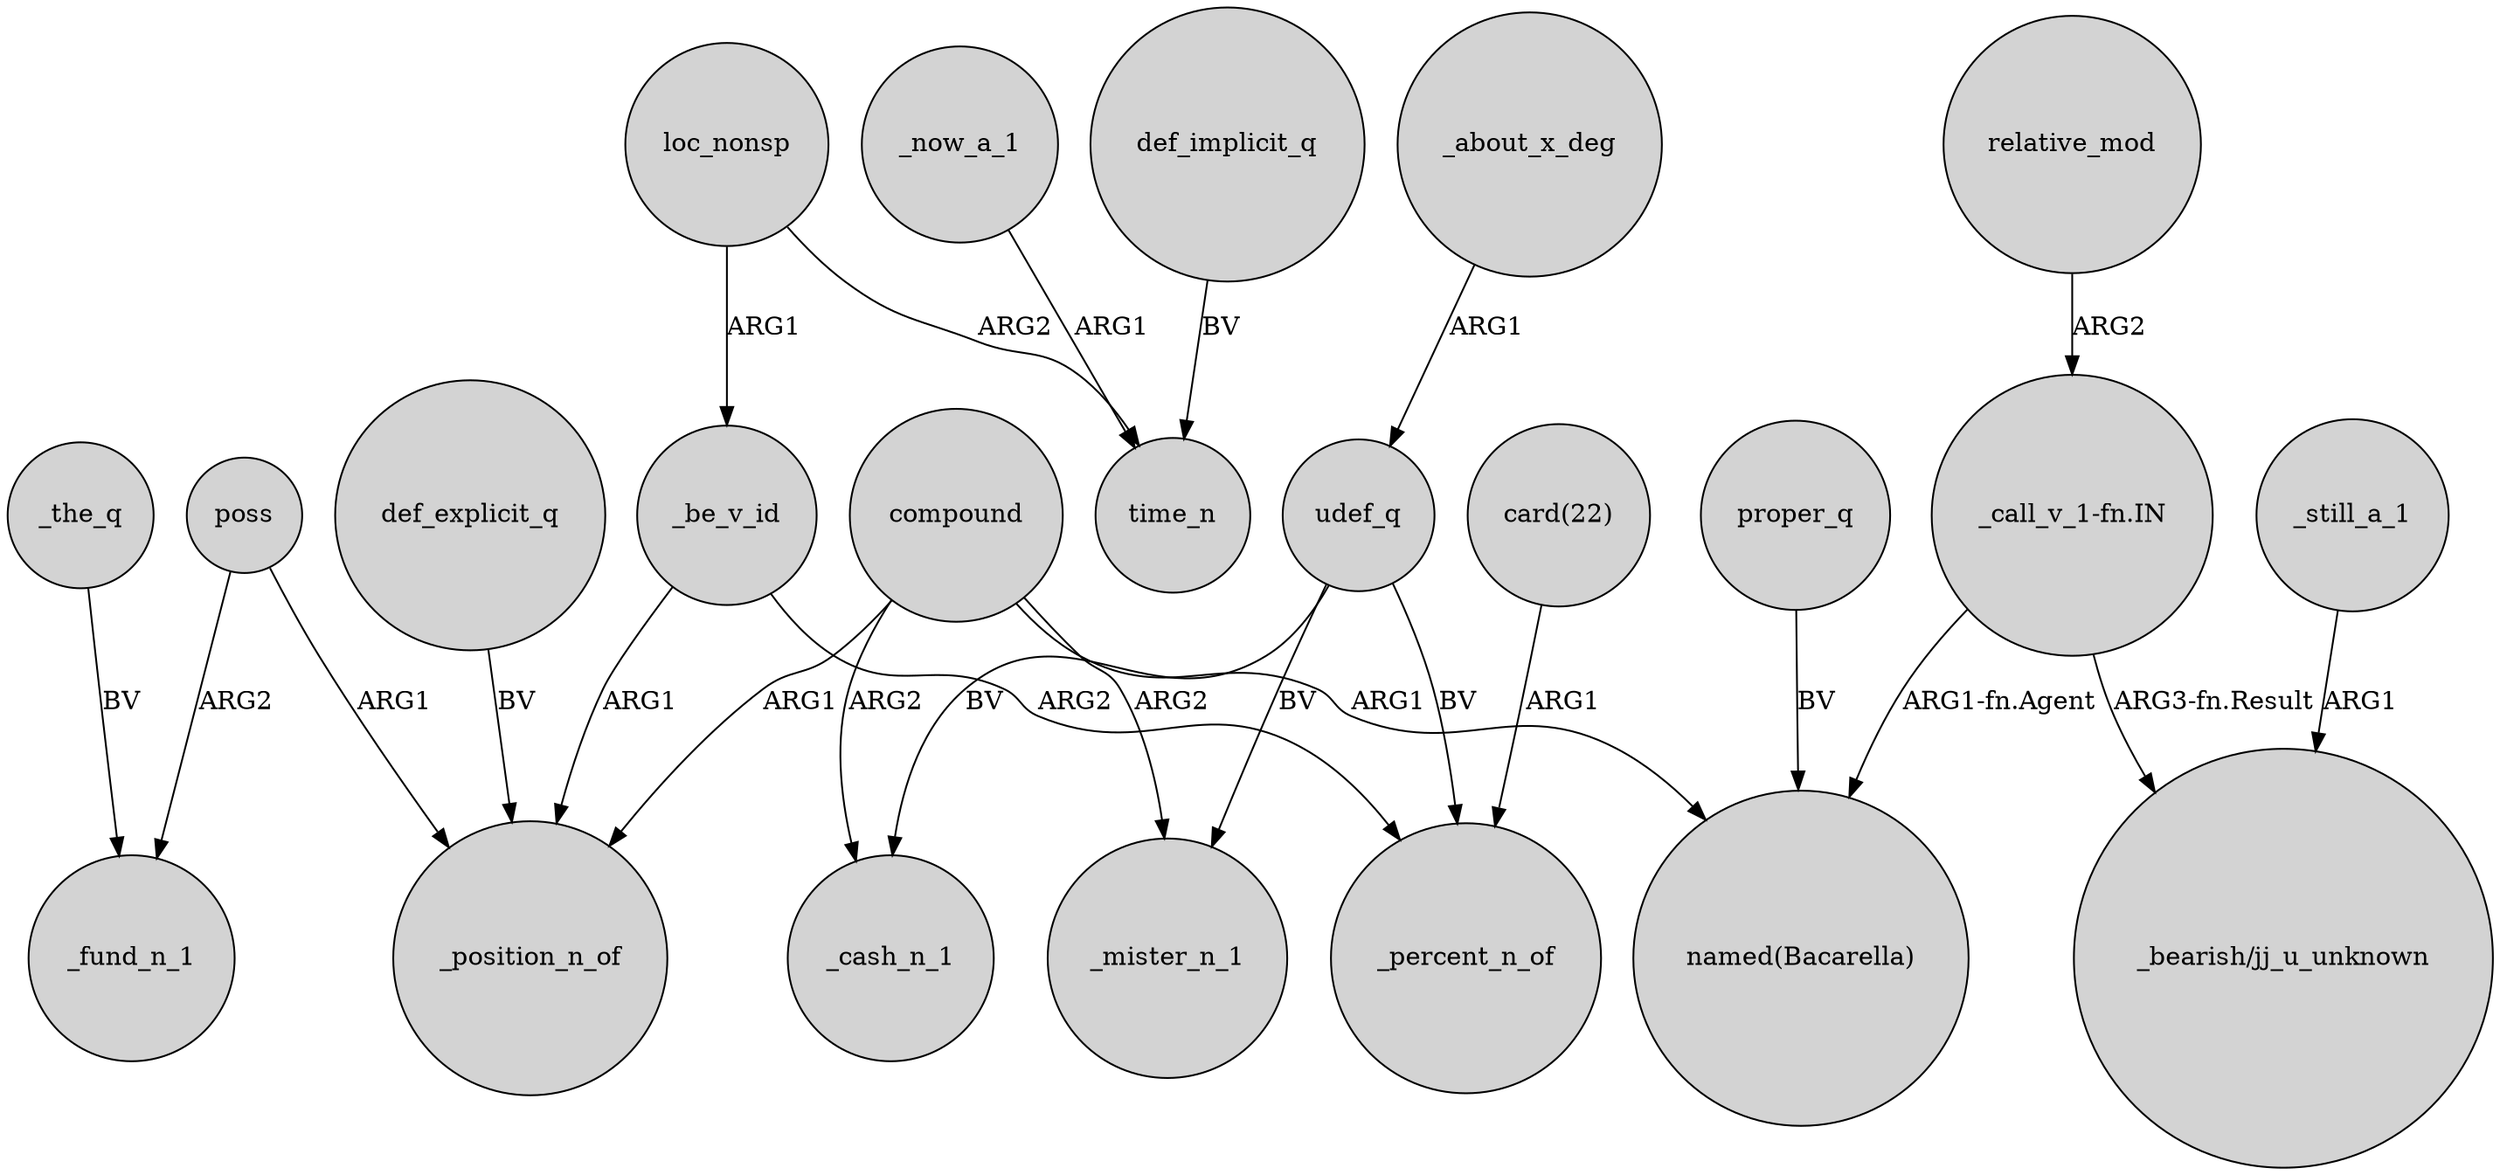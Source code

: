 digraph {
	node [shape=circle style=filled]
	"_call_v_1-fn.IN" -> "named(Bacarella)" [label="ARG1-fn.Agent"]
	_be_v_id -> _percent_n_of [label=ARG2]
	compound -> "named(Bacarella)" [label=ARG1]
	udef_q -> _cash_n_1 [label=BV]
	poss -> _fund_n_1 [label=ARG2]
	compound -> _mister_n_1 [label=ARG2]
	udef_q -> _mister_n_1 [label=BV]
	_about_x_deg -> udef_q [label=ARG1]
	relative_mod -> "_call_v_1-fn.IN" [label=ARG2]
	def_explicit_q -> _position_n_of [label=BV]
	_the_q -> _fund_n_1 [label=BV]
	loc_nonsp -> time_n [label=ARG2]
	_still_a_1 -> "_bearish/jj_u_unknown" [label=ARG1]
	proper_q -> "named(Bacarella)" [label=BV]
	compound -> _position_n_of [label=ARG1]
	_now_a_1 -> time_n [label=ARG1]
	poss -> _position_n_of [label=ARG1]
	"_call_v_1-fn.IN" -> "_bearish/jj_u_unknown" [label="ARG3-fn.Result"]
	compound -> _cash_n_1 [label=ARG2]
	loc_nonsp -> _be_v_id [label=ARG1]
	udef_q -> _percent_n_of [label=BV]
	_be_v_id -> _position_n_of [label=ARG1]
	"card(22)" -> _percent_n_of [label=ARG1]
	def_implicit_q -> time_n [label=BV]
}
